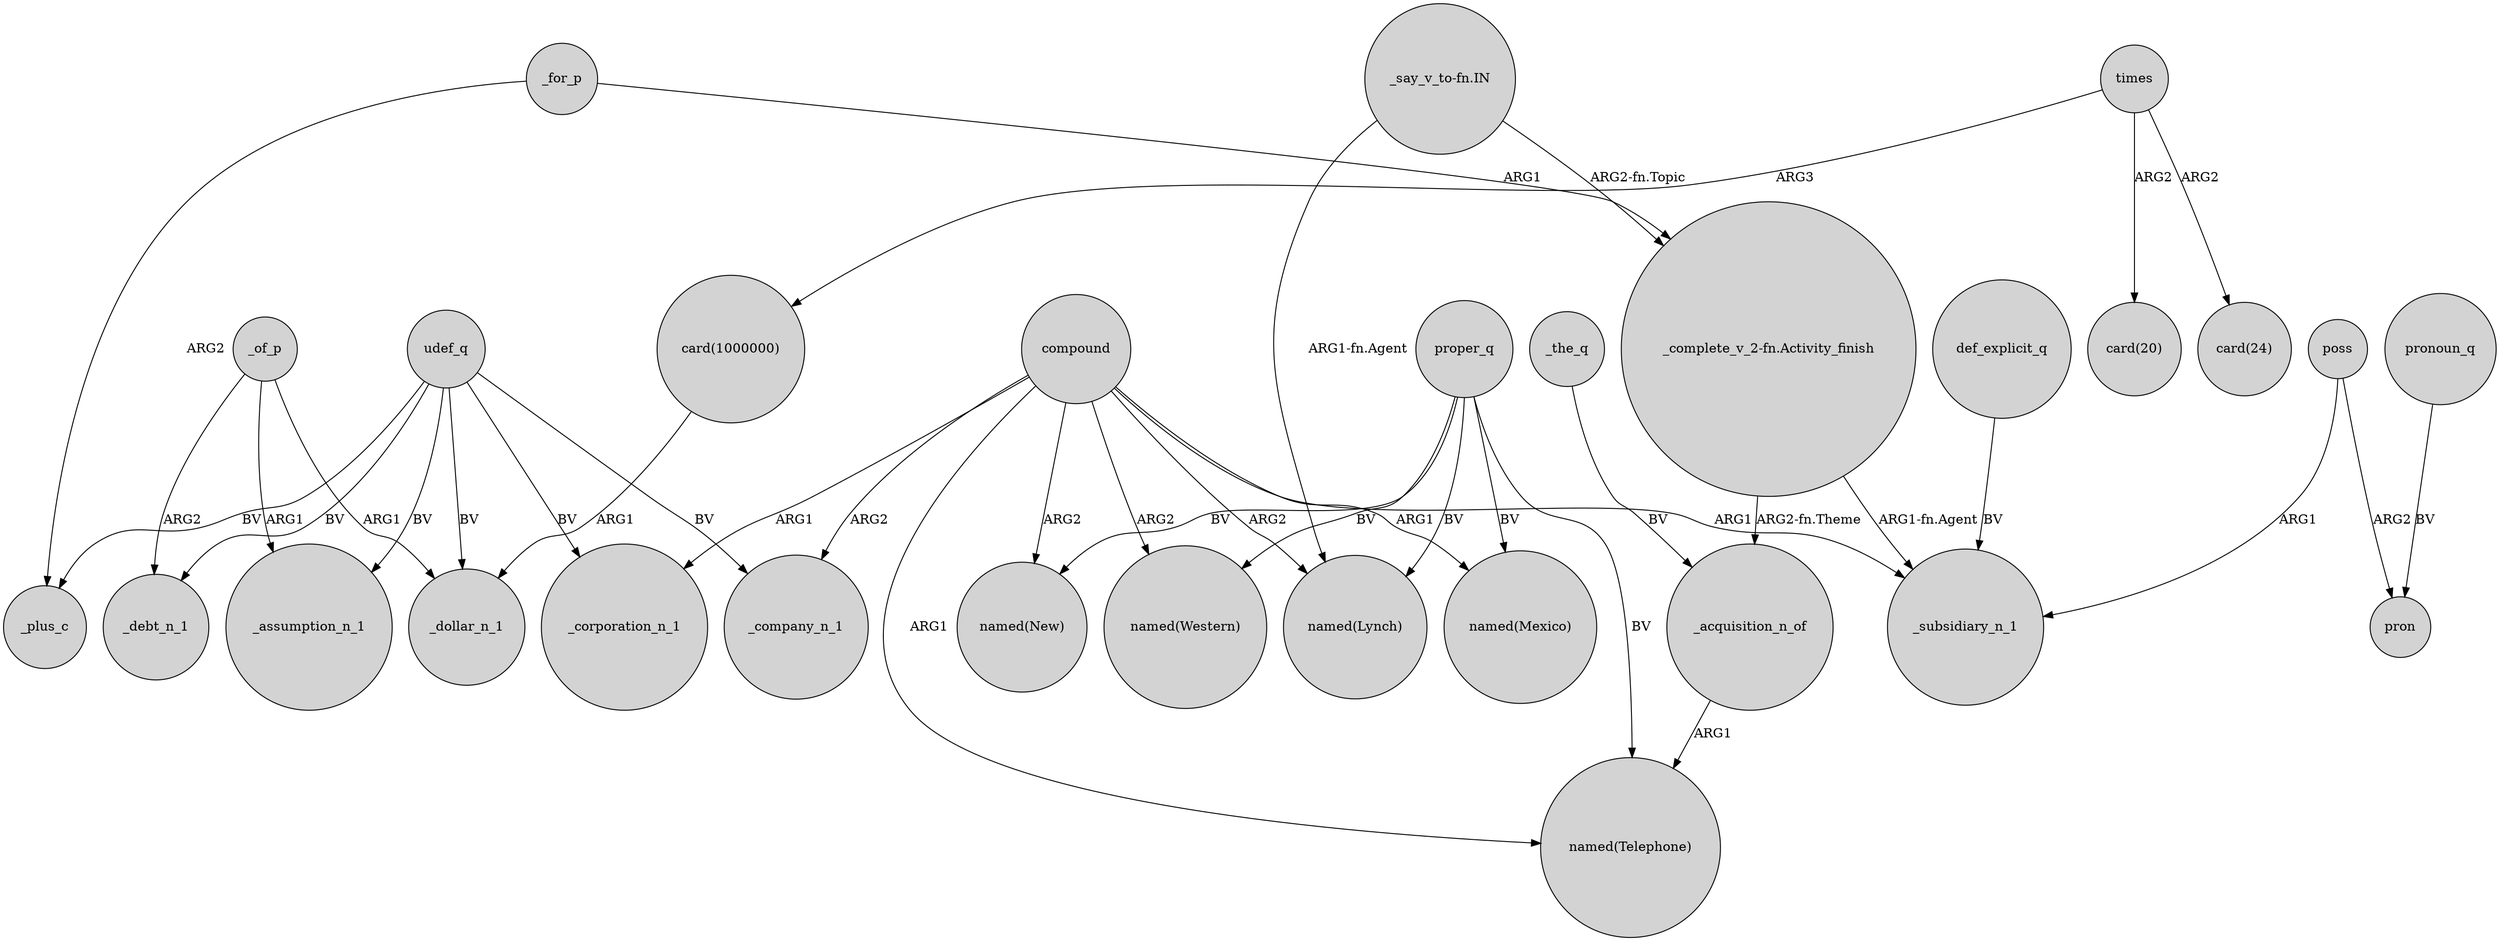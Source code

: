 digraph {
	node [shape=circle style=filled]
	"card(1000000)" -> _dollar_n_1 [label=ARG1]
	compound -> "named(New)" [label=ARG2]
	poss -> pron [label=ARG2]
	def_explicit_q -> _subsidiary_n_1 [label=BV]
	poss -> _subsidiary_n_1 [label=ARG1]
	proper_q -> "named(New)" [label=BV]
	udef_q -> _debt_n_1 [label=BV]
	_of_p -> _dollar_n_1 [label=ARG1]
	compound -> _company_n_1 [label=ARG2]
	_acquisition_n_of -> "named(Telephone)" [label=ARG1]
	proper_q -> "named(Lynch)" [label=BV]
	"_say_v_to-fn.IN" -> "_complete_v_2-fn.Activity_finish" [label="ARG2-fn.Topic"]
	_of_p -> _assumption_n_1 [label=ARG1]
	udef_q -> _plus_c [label=BV]
	compound -> "named(Telephone)" [label=ARG1]
	udef_q -> _assumption_n_1 [label=BV]
	proper_q -> "named(Mexico)" [label=BV]
	pronoun_q -> pron [label=BV]
	udef_q -> _corporation_n_1 [label=BV]
	"_say_v_to-fn.IN" -> "named(Lynch)" [label="ARG1-fn.Agent"]
	compound -> _corporation_n_1 [label=ARG1]
	"_complete_v_2-fn.Activity_finish" -> _subsidiary_n_1 [label="ARG1-fn.Agent"]
	times -> "card(1000000)" [label=ARG3]
	proper_q -> "named(Telephone)" [label=BV]
	_of_p -> _debt_n_1 [label=ARG2]
	compound -> "named(Mexico)" [label=ARG1]
	_for_p -> "_complete_v_2-fn.Activity_finish" [label=ARG1]
	compound -> _subsidiary_n_1 [label=ARG1]
	proper_q -> "named(Western)" [label=BV]
	times -> "card(20)" [label=ARG2]
	_the_q -> _acquisition_n_of [label=BV]
	_for_p -> _plus_c [label=ARG2]
	compound -> "named(Lynch)" [label=ARG2]
	times -> "card(24)" [label=ARG2]
	"_complete_v_2-fn.Activity_finish" -> _acquisition_n_of [label="ARG2-fn.Theme"]
	udef_q -> _company_n_1 [label=BV]
	udef_q -> _dollar_n_1 [label=BV]
	compound -> "named(Western)" [label=ARG2]
}
